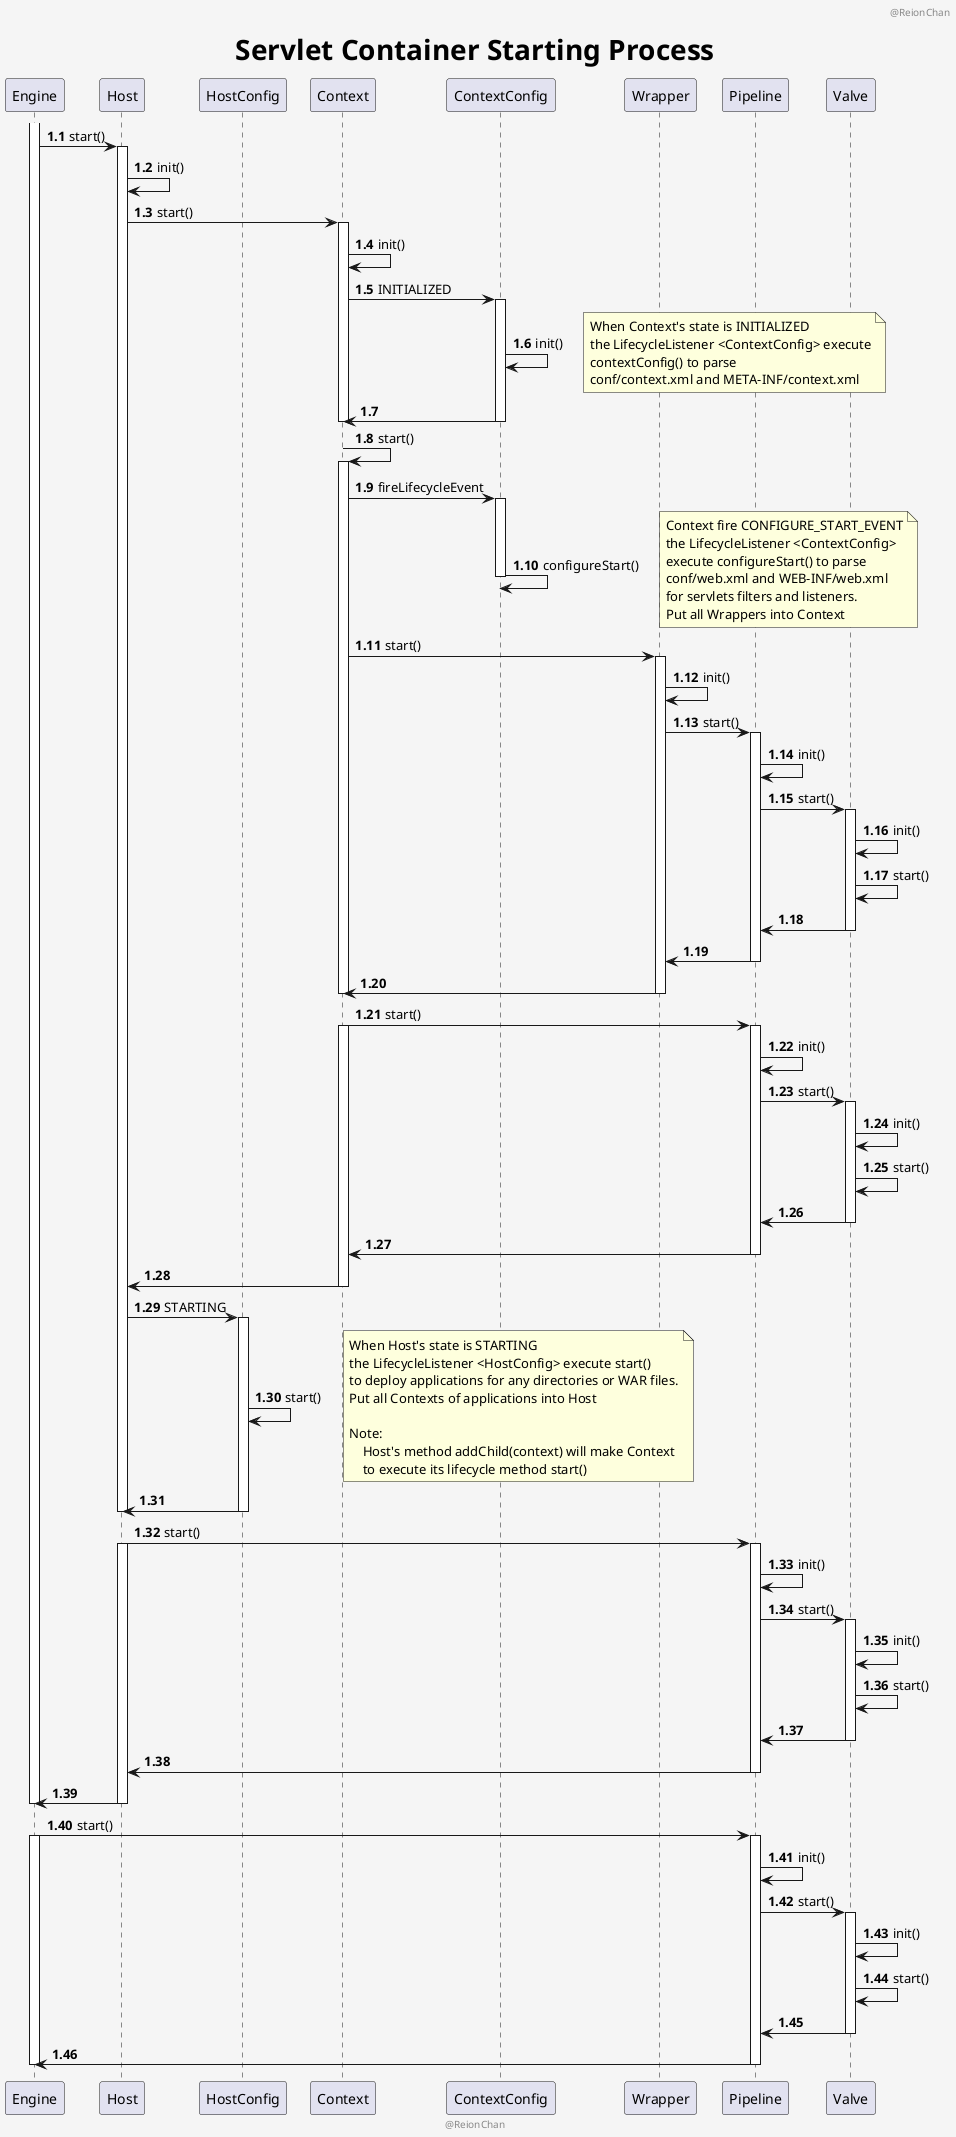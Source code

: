 @startuml

skinparam backgroundColor WhiteSmoke

header "@ReionChan"
footer "@ReionChan"

title "<font size=28>Servlet Container Starting Process"

participant Engine
participant Host
participant HostConfig
participant Context
participant ContextConfig
participant Wrapper
participant Pipeline
participant Valve

' start
autonumber 1.1
activate Engine
Engine -> Host : start()
activate Host
Host -> Host : init()
Host -> Context : start()
activate Context
Context -> Context : init()
Context -> ContextConfig : INITIALIZED
activate ContextConfig
ContextConfig -> ContextConfig : init()
note right
When Context's state is INITIALIZED
the LifecycleListener <ContextConfig> execute
contextConfig() to parse
conf/context.xml and META-INF/context.xml
end note
ContextConfig -> Context
deactivate ContextConfig
deactivate Context
Context -> Context : start()
activate Context
Context -> ContextConfig : fireLifecycleEvent
activate ContextConfig
ContextConfig -> ContextConfig : configureStart()
note right
Context fire CONFIGURE_START_EVENT
the LifecycleListener <ContextConfig>
execute configureStart() to parse
conf/web.xml and WEB-INF/web.xml
for servlets filters and listeners.
Put all Wrappers into Context
end note
deactivate ContextConfig
Context -> Wrapper : start()
activate Wrapper
Wrapper -> Wrapper : init()
Wrapper -> Pipeline : start()
activate Pipeline
Pipeline -> Pipeline : init()

' Pipeline
Pipeline -> Valve : start()
activate Valve
Valve -> Valve : init()
Valve -> Valve : start()
Valve -> Pipeline
deactivate Valve
Pipeline -> Wrapper
deactivate Pipeline
Wrapper -> Context
deactivate Wrapper
deactivate Context

' Context Pipeline
Context -> Pipeline : start()
activate Context
activate Pipeline
Pipeline -> Pipeline : init()
Pipeline -> Valve : start()
activate Valve
Valve -> Valve : init()
Valve -> Valve : start()
Valve -> Pipeline
deactivate Valve
Pipeline -> Context
deactivate Pipeline
Context -> Host
deactivate Context
Host -> HostConfig : STARTING
activate HostConfig
HostConfig -> HostConfig : start()
note right
When Host's state is STARTING
the LifecycleListener <HostConfig> execute start()
to deploy applications for any directories or WAR files.
Put all Contexts of applications into Host

Note:
    Host's method addChild(context) will make Context
    to execute its lifecycle method start()
end note
HostConfig -> Host
deactivate HostConfig
deactivate Host

' Host Pipeline
Host -> Pipeline : start()
activate Host
activate Pipeline
Pipeline -> Pipeline : init()
Pipeline -> Valve : start()
activate Valve
Valve -> Valve : init()
Valve -> Valve : start()
Valve -> Pipeline
deactivate Valve
Pipeline -> Host
deactivate Pipeline
Host -> Engine
deactivate Host
deactivate Engine

' Engine Pipeline
Engine -> Pipeline : start()
activate Engine
activate Pipeline
Pipeline -> Pipeline : init()
Pipeline -> Valve : start()
activate Valve
Valve -> Valve : init()
Valve -> Valve : start()
Valve -> Pipeline
deactivate Valve
Pipeline -> Engine
deactivate Pipeline
deactivate Engine

@enduml